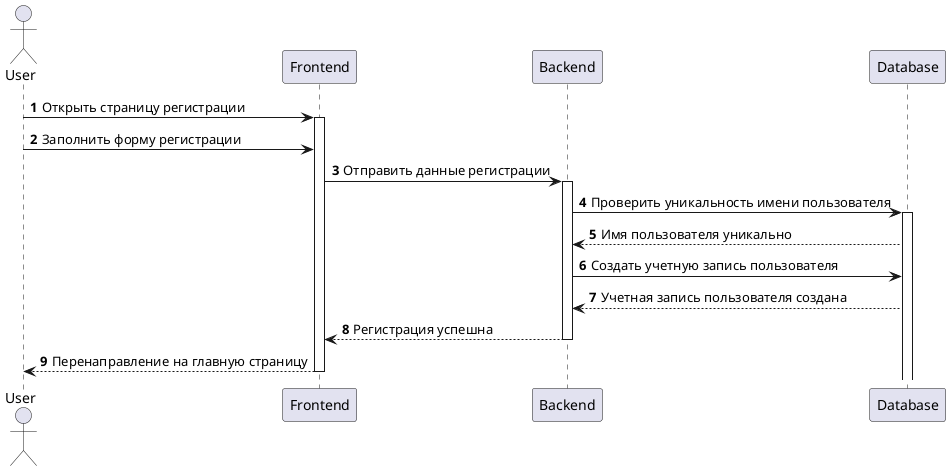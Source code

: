 @startuml
'https://plantuml.com/sequence-diagram

autonumber
actor User
participant "Frontend" as Frontend
participant "Backend" as Backend
participant Database

User -> Frontend: Открыть страницу регистрации
activate Frontend

User -> Frontend: Заполнить форму регистрации
Frontend -> Backend: Отправить данные регистрации
activate Backend

Backend -> Database: Проверить уникальность имени пользователя
activate Database
Database --> Backend: Имя пользователя уникально

Backend -> Database: Создать учетную запись пользователя
Database --> Backend: Учетная запись пользователя создана

Backend --> Frontend: Регистрация успешна
deactivate Backend

Frontend --> User: Перенаправление на главную страницу
deactivate Frontend
@enduml